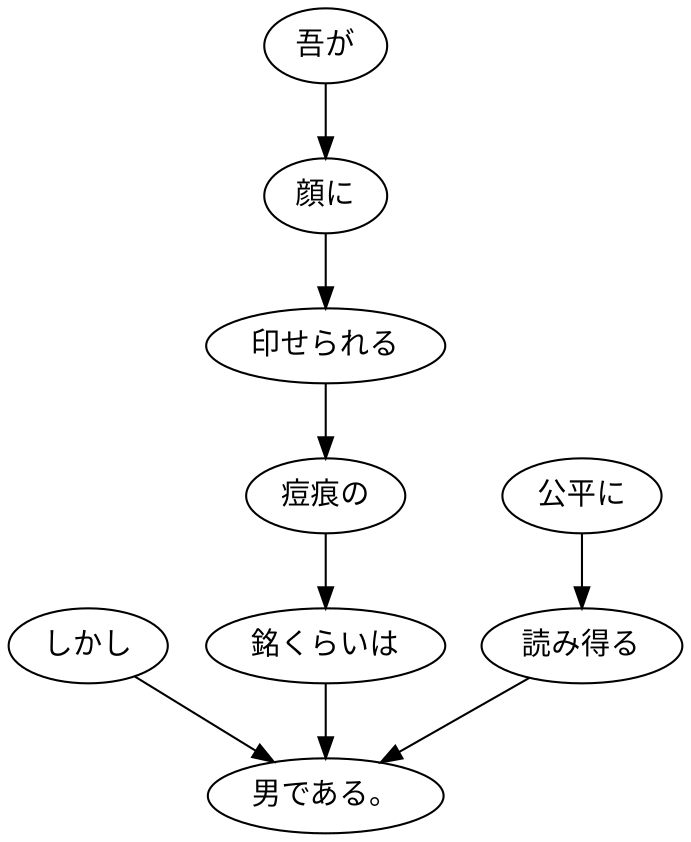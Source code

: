digraph graph5722 {
	node0 [label="しかし"];
	node1 [label="吾が"];
	node2 [label="顔に"];
	node3 [label="印せられる"];
	node4 [label="痘痕の"];
	node5 [label="銘くらいは"];
	node6 [label="公平に"];
	node7 [label="読み得る"];
	node8 [label="男である。"];
	node0 -> node8;
	node1 -> node2;
	node2 -> node3;
	node3 -> node4;
	node4 -> node5;
	node5 -> node8;
	node6 -> node7;
	node7 -> node8;
}
